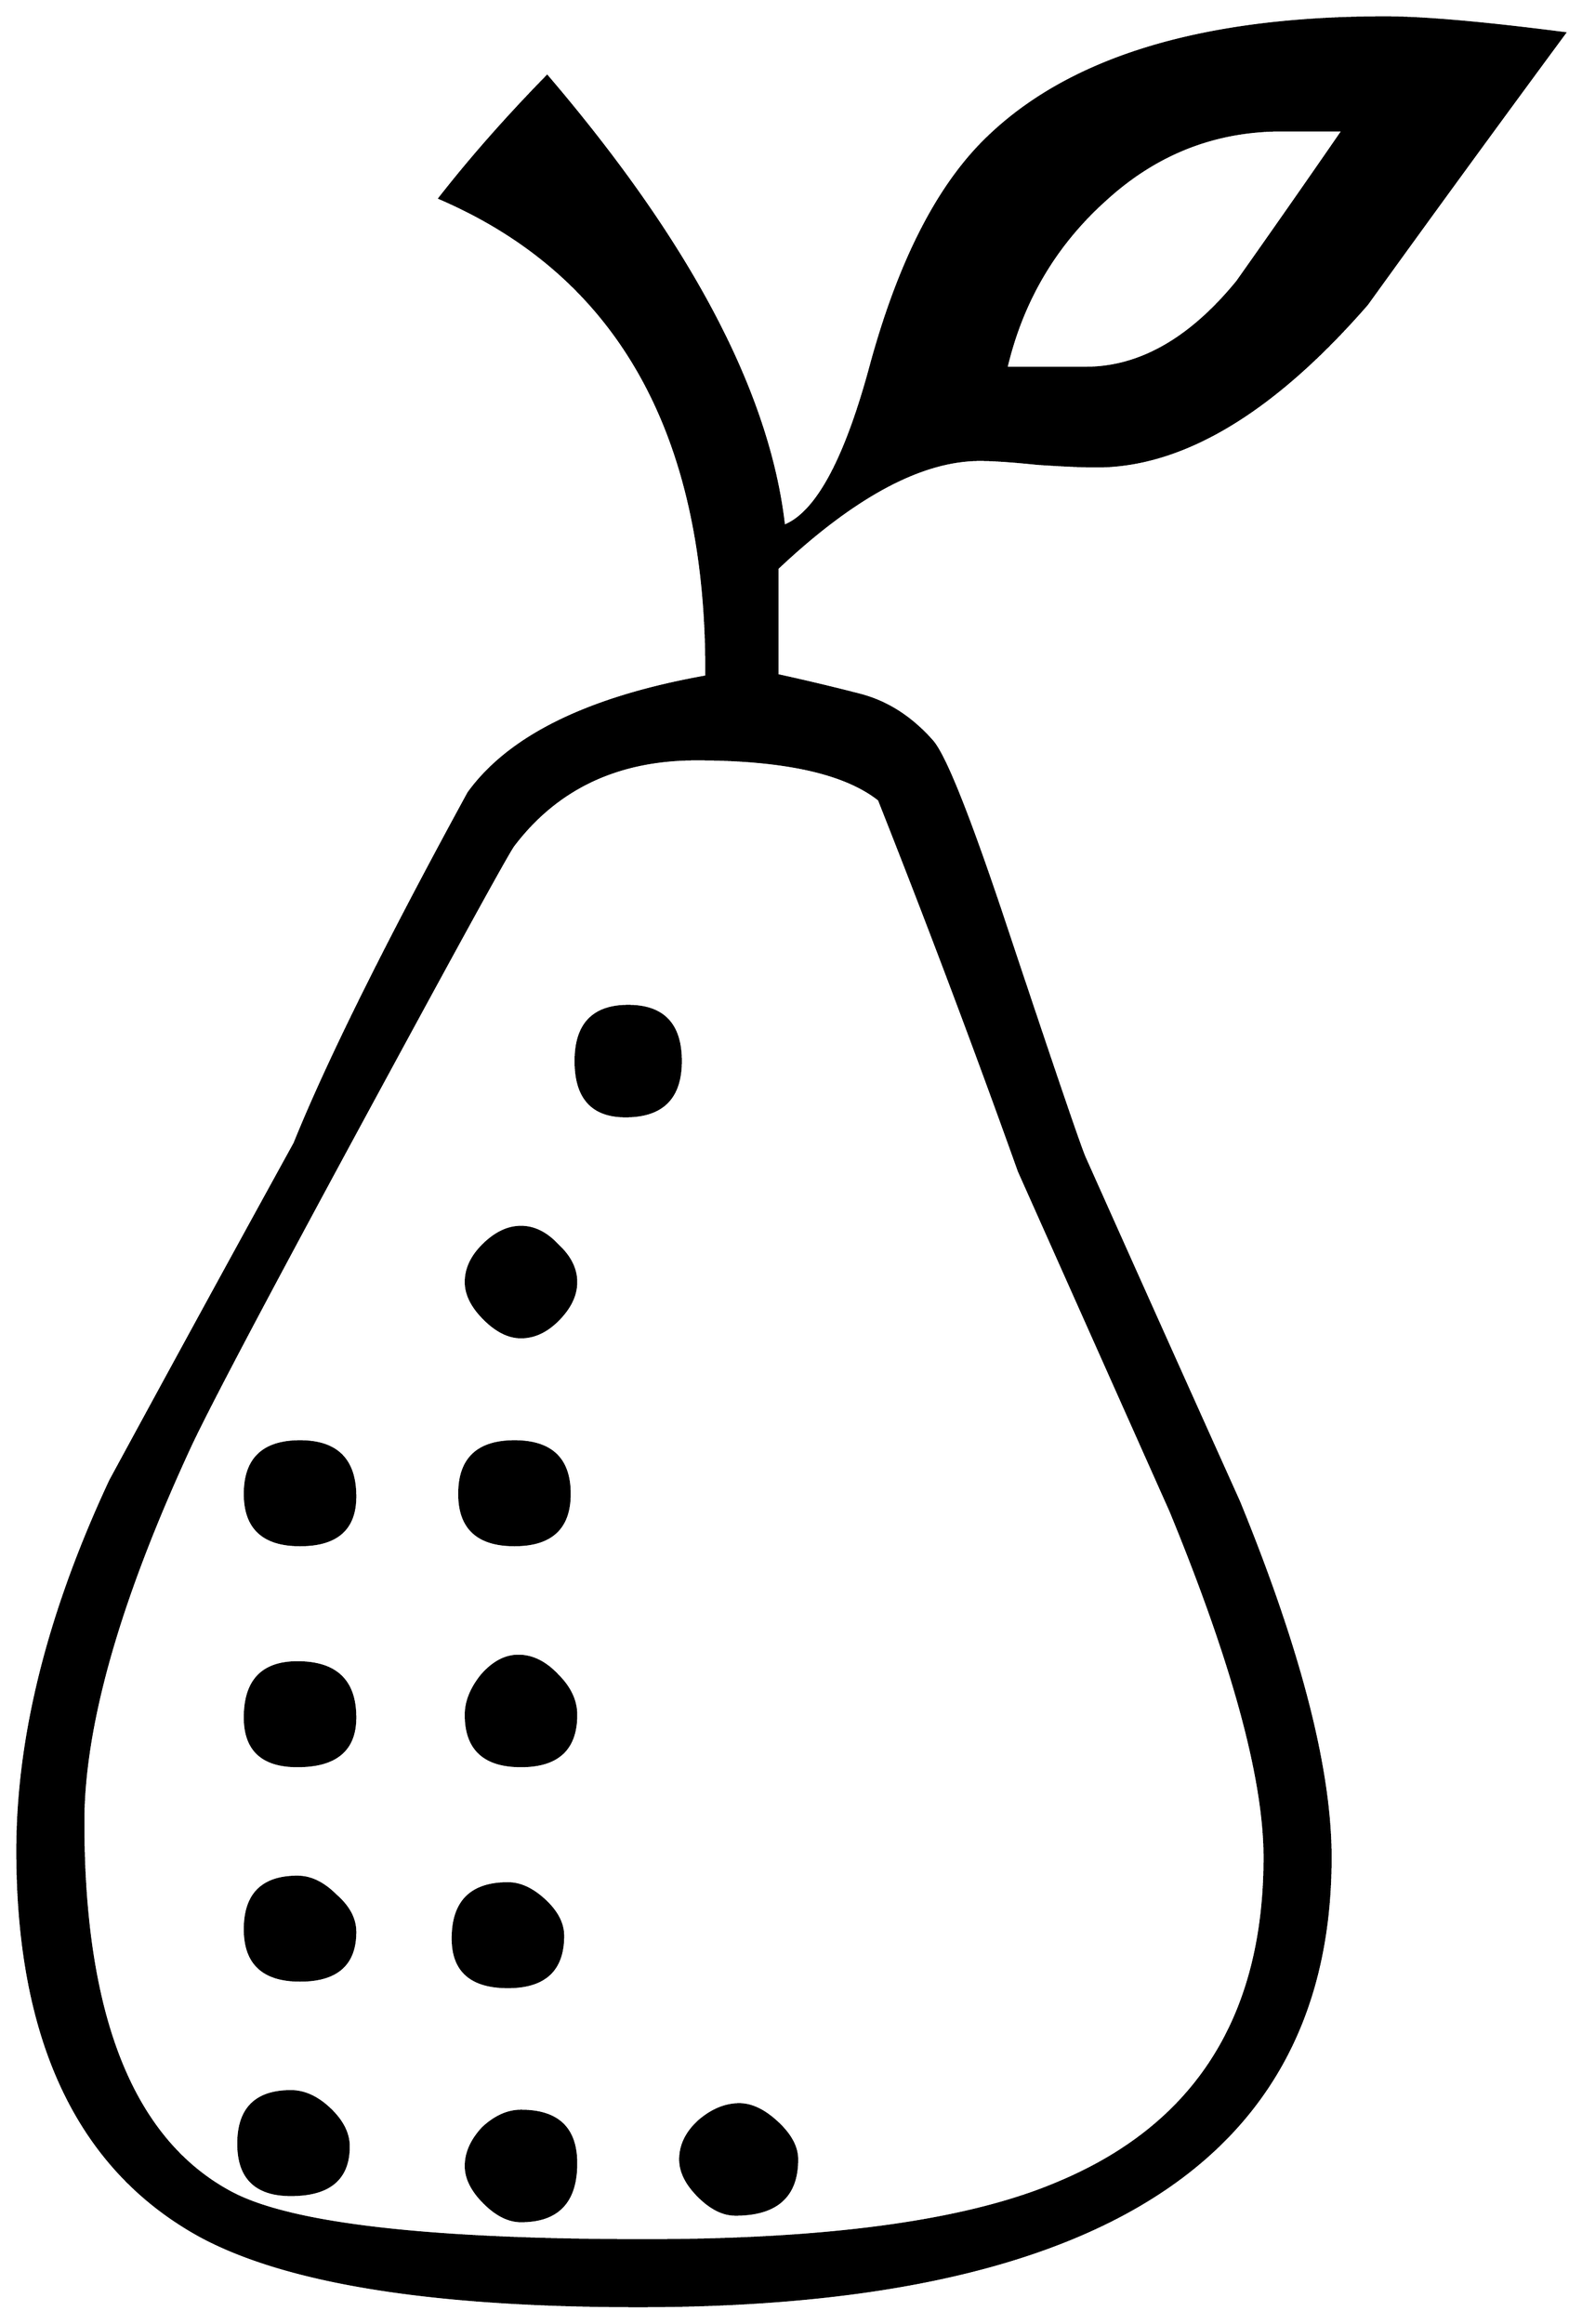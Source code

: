 


\begin{tikzpicture}[y=0.80pt, x=0.80pt, yscale=-1.0, xscale=1.0, inner sep=0pt, outer sep=0pt]
\begin{scope}[shift={(100.0,1701.0)},nonzero rule]
  \path[draw=.,fill=.,line width=1.600pt] (1265.0,-1440.0) ..
    controls (1214.333,-1371.333) and (1164.0,-1302.333) ..
    (1114.0,-1233.0) .. controls (1042.0,-1150.333) and
    (973.0,-1109.0) .. (907.0,-1109.0) .. controls
    (897.0,-1109.0) and (882.0,-1109.667) .. (862.0,-1111.0) ..
    controls (842.667,-1113.0) and (828.0,-1114.0) ..
    (818.0,-1114.0) .. controls (773.333,-1114.0) and
    (721.667,-1086.333) .. (663.0,-1031.0) -- (663.0,-949.0) ..
    controls (684.333,-944.333) and (705.333,-939.333) .. (726.0,-934.0)
    .. controls (746.667,-928.667) and (765.0,-917.0) ..
    (781.0,-899.0) .. controls (791.0,-888.333) and (810.667,-838.667)
    .. (840.0,-750.0) .. controls (875.333,-644.0) and
    (894.667,-587.333) .. (898.0,-580.0) .. controls (937.333,-492.0)
    and (976.667,-404.333) .. (1016.0,-317.0) .. controls
    (1062.667,-203.0) and (1086.0,-112.333) .. (1086.0,-45.0) ..
    controls (1086.0,183.667) and (909.667,298.0) .. (557.0,298.0)
    .. controls (399.0,298.0) and (287.0,280.0) .. (221.0,244.0)
    .. controls (128.333,192.667) and (82.0,94.667) .. (82.0,-50.0) ..
    controls (82.0,-137.333) and (105.667,-231.667) .. (153.0,-333.0)
    .. controls (199.667,-419.0) and (246.667,-505.0) ..
    (294.0,-591.0) .. controls (319.333,-653.667) and (363.667,-743.0)
    .. (427.0,-859.0) .. controls (458.333,-902.333) and
    (519.0,-932.0) .. (609.0,-948.0) -- (609.0,-953.0) ..
    controls (609.0,-1135.0) and (541.0,-1255.333) ..
    (405.0,-1314.0) .. controls (429.0,-1344.667) and
    (456.333,-1375.667) .. (487.0,-1407.0) .. controls
    (596.333,-1279.0) and (656.667,-1164.333) .. (668.0,-1063.0) ..
    controls (692.667,-1072.333) and (714.667,-1112.333) ..
    (734.0,-1183.0) .. controls (756.0,-1265.0) and
    (786.333,-1324.333) .. (825.0,-1361.0) .. controls
    (888.333,-1421.667) and (989.333,-1452.0) .. (1128.0,-1452.0) ..
    controls (1157.333,-1452.0) and (1203.0,-1448.0) ..
    (1265.0,-1440.0) -- cycle(1096.0,-1366.0) --
    (1049.0,-1366.0) .. controls (997.667,-1366.0) and
    (952.667,-1348.333) .. (914.0,-1313.0) .. controls
    (875.333,-1278.333) and (850.0,-1235.333) .. (838.0,-1184.0) --
    (899.0,-1184.0) .. controls (940.333,-1184.0) and
    (979.0,-1206.0) .. (1015.0,-1250.0) .. controls
    (1042.333,-1288.667) and (1069.333,-1327.333) .. (1096.0,-1366.0) --
    cycle(1036.0,-45.0) .. controls (1036.0,-105.0) and
    (1012.0,-193.333) .. (964.0,-310.0) .. controls (925.333,-396.667)
    and (886.667,-483.333) .. (848.0,-570.0) .. controls
    (814.667,-663.333) and (779.0,-758.0) .. (741.0,-854.0) ..
    controls (715.0,-874.667) and (668.333,-885.0) .. (601.0,-885.0)
    .. controls (541.0,-885.0) and (494.333,-863.0) ..
    (461.0,-819.0) .. controls (457.0,-813.667) and (422.667,-751.333)
    .. (358.0,-632.0) .. controls (277.333,-483.333) and
    (229.333,-392.667) .. (214.0,-360.0) .. controls (159.333,-242.0)
    and (132.0,-146.0) .. (132.0,-72.0) .. controls (132.0,77.333)
    and (170.0,172.0) .. (246.0,212.0) .. controls (292.0,236.0)
    and (397.333,248.0) .. (562.0,248.0) .. controls (704.0,248.0)
    and (809.333,233.333) .. (878.0,204.0) .. controls (983.333,160.0)
    and (1036.0,77.0) .. (1036.0,-45.0) -- cycle(589.0,-654.0)
    .. controls (589.0,-626.0) and (575.0,-612.0) ..
    (547.0,-612.0) .. controls (521.667,-612.0) and (509.0,-626.0)
    .. (509.0,-654.0) .. controls (509.0,-682.0) and
    (522.333,-696.0) .. (549.0,-696.0) .. controls (575.667,-696.0)
    and (589.0,-682.0) .. (589.0,-654.0) -- cycle(509.0,-485.0)
    .. controls (509.0,-475.0) and (504.333,-465.333) ..
    (495.0,-456.0) .. controls (486.333,-447.333) and (477.0,-443.0)
    .. (467.0,-443.0) .. controls (457.667,-443.0) and
    (448.333,-447.667) .. (439.0,-457.0) .. controls (429.667,-466.333)
    and (425.0,-475.667) .. (425.0,-485.0) .. controls
    (425.0,-495.0) and (429.333,-504.333) .. (438.0,-513.0) ..
    controls (447.333,-522.333) and (457.0,-527.0) .. (467.0,-527.0)
    .. controls (477.0,-527.0) and (486.333,-522.333) ..
    (495.0,-513.0) .. controls (504.333,-504.333) and (509.0,-495.0)
    .. (509.0,-485.0) -- cycle(504.0,-323.0) .. controls
    (504.0,-297.0) and (490.0,-284.0) .. (462.0,-284.0) ..
    controls (434.0,-284.0) and (420.0,-297.0) .. (420.0,-323.0)
    .. controls (420.0,-349.667) and (434.0,-363.0) ..
    (462.0,-363.0) .. controls (490.0,-363.0) and (504.0,-349.667)
    .. (504.0,-323.0) -- cycle(509.0,-154.0) .. controls
    (509.0,-128.0) and (495.0,-115.0) .. (467.0,-115.0) ..
    controls (439.0,-115.0) and (425.0,-128.0) .. (425.0,-154.0)
    .. controls (425.0,-164.0) and (429.0,-174.0) ..
    (437.0,-184.0) .. controls (445.667,-194.0) and (455.0,-199.0)
    .. (465.0,-199.0) .. controls (475.667,-199.0) and
    (485.667,-194.0) .. (495.0,-184.0) .. controls (504.333,-174.667)
    and (509.0,-164.667) .. (509.0,-154.0) -- cycle(340.0,-321.0)
    .. controls (340.0,-296.333) and (326.0,-284.0) ..
    (298.0,-284.0) .. controls (270.0,-284.0) and (256.0,-297.0)
    .. (256.0,-323.0) .. controls (256.0,-349.667) and
    (270.0,-363.0) .. (298.0,-363.0) .. controls (326.0,-363.0)
    and (340.0,-349.0) .. (340.0,-321.0) -- cycle(340.0,-152.0)
    .. controls (340.0,-127.333) and (325.333,-115.0) ..
    (296.0,-115.0) .. controls (269.333,-115.0) and (256.0,-127.333)
    .. (256.0,-152.0) .. controls (256.0,-180.0) and
    (269.333,-194.0) .. (296.0,-194.0) .. controls (325.333,-194.0)
    and (340.0,-180.0) .. (340.0,-152.0) -- cycle(678.0,186.0)
    .. controls (678.0,214.0) and (662.333,228.0) .. (631.0,228.0)
    .. controls (621.667,228.0) and (612.333,223.333) .. (603.0,214.0)
    .. controls (593.667,204.667) and (589.0,195.333) .. (589.0,186.0)
    .. controls (589.0,175.333) and (593.667,165.667) .. (603.0,157.0)
    .. controls (613.0,148.333) and (623.333,144.0) .. (634.0,144.0)
    .. controls (643.333,144.0) and (653.0,148.667) .. (663.0,158.0)
    .. controls (673.0,167.333) and (678.0,176.667) .. (678.0,186.0)
    -- cycle(499.0,15.0) .. controls (499.0,41.0) and
    (485.0,54.0) .. (457.0,54.0) .. controls (429.0,54.0) and
    (415.0,41.667) .. (415.0,17.0) .. controls (415.0,-11.0) and
    (429.0,-25.0) .. (457.0,-25.0) .. controls (466.333,-25.0) and
    (475.667,-20.667) .. (485.0,-12.0) .. controls (494.333,-3.333) and
    (499.0,5.667) .. (499.0,15.0) -- cycle(340.0,12.0) .. controls
    (340.0,36.667) and (326.0,49.0) .. (298.0,49.0) .. controls
    (270.0,49.0) and (256.0,36.0) .. (256.0,10.0) .. controls
    (256.0,-16.667) and (269.333,-30.0) .. (296.0,-30.0) .. controls
    (306.0,-30.0) and (315.667,-25.333) .. (325.0,-16.0) .. controls
    (335.0,-7.333) and (340.0,2.0) .. (340.0,12.0) --
    cycle(509.0,189.0) .. controls (509.0,218.333) and
    (495.0,233.0) .. (467.0,233.0) .. controls (457.667,233.0) and
    (448.333,228.333) .. (439.0,219.0) .. controls (429.667,209.667) and
    (425.0,200.333) .. (425.0,191.0) .. controls (425.0,181.0) and
    (429.333,171.333) .. (438.0,162.0) .. controls (447.333,153.333) and
    (457.0,149.0) .. (467.0,149.0) .. controls (495.0,149.0) and
    (509.0,162.333) .. (509.0,189.0) -- cycle(335.0,176.0) ..
    controls (335.0,200.667) and (320.333,213.0) .. (291.0,213.0) ..
    controls (264.333,213.0) and (251.0,200.0) .. (251.0,174.0) ..
    controls (251.0,147.333) and (264.333,134.0) .. (291.0,134.0) ..
    controls (301.0,134.0) and (310.667,138.333) .. (320.0,147.0) ..
    controls (330.0,156.333) and (335.0,166.0) .. (335.0,176.0) --
    cycle;
\end{scope}

\end{tikzpicture}


